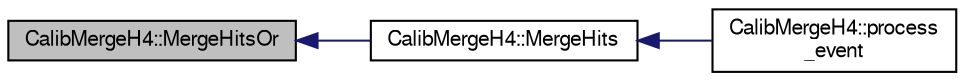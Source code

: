 digraph "CalibMergeH4::MergeHitsOr"
{
  bgcolor="transparent";
  edge [fontname="FreeSans",fontsize="10",labelfontname="FreeSans",labelfontsize="10"];
  node [fontname="FreeSans",fontsize="10",shape=record];
  rankdir="LR";
  Node1 [label="CalibMergeH4::MergeHitsOr",height=0.2,width=0.4,color="black", fillcolor="grey75", style="filled" fontcolor="black"];
  Node1 -> Node2 [dir="back",color="midnightblue",fontsize="10",style="solid",fontname="FreeSans"];
  Node2 [label="CalibMergeH4::MergeHits",height=0.2,width=0.4,color="black",URL="$df/d49/classCalibMergeH4.html#a7a0917c307806ea9966b30af1be934fd"];
  Node2 -> Node3 [dir="back",color="midnightblue",fontsize="10",style="solid",fontname="FreeSans"];
  Node3 [label="CalibMergeH4::process\l_event",height=0.2,width=0.4,color="black",URL="$df/d49/classCalibMergeH4.html#a33959572b7e56019a5adeb354e11d08f"];
}
